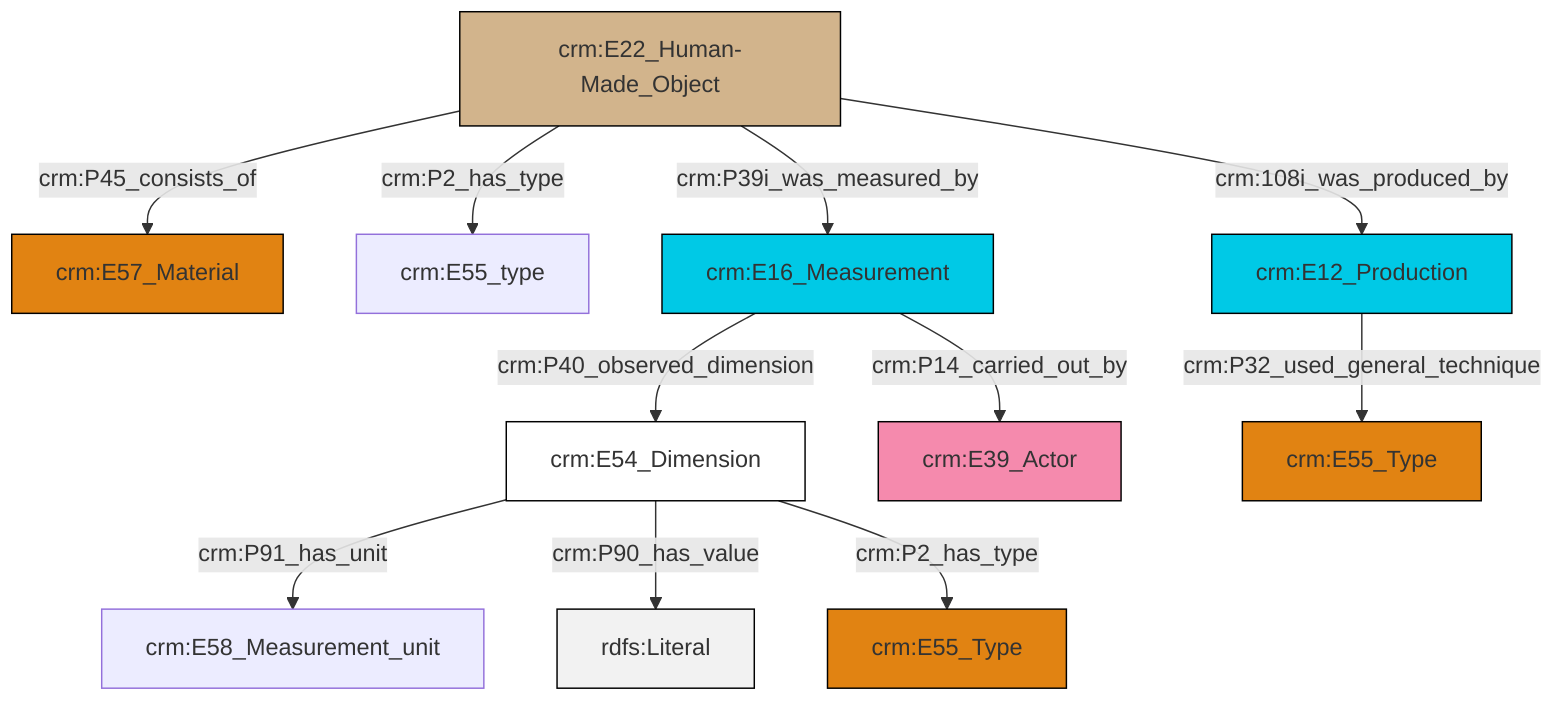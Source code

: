 graph TD
classDef Literal fill:#f2f2f2,stroke:#000000;
classDef CRM_Entity fill:#FFFFFF,stroke:#000000;
classDef Temporal_Entity fill:#00C9E6, stroke:#000000;
classDef Type fill:#E18312, stroke:#000000;
classDef Time-Span fill:#2C9C91, stroke:#000000;
classDef Appellation fill:#FFEB7F, stroke:#000000;
classDef Place fill:#008836, stroke:#000000;
classDef Persistent_Item fill:#B266B2, stroke:#000000;
classDef Conceptual_Object fill:#FFD700, stroke:#000000;
classDef Physical_Thing fill:#D2B48C, stroke:#000000;
classDef Actor fill:#f58aad, stroke:#000000;
classDef PC_Classes fill:#4ce600, stroke:#000000;
classDef Multi fill:#cccccc,stroke:#000000;

2["crm:E22_Human-Made_Object"]:::Physical_Thing -->|crm:P2_has_type| 6["crm:E55_type"]:::Default
7["crm:E54_Dimension"]:::CRM_Entity -->|crm:P91_has_unit| 0["crm:E58_Measurement_unit"]:::Default
2["crm:E22_Human-Made_Object"]:::Physical_Thing -->|crm:P45_consists_of| 4["crm:E57_Material"]:::Type
7["crm:E54_Dimension"]:::CRM_Entity -->|crm:P90_has_value| 8[rdfs:Literal]:::Literal
2["crm:E22_Human-Made_Object"]:::Physical_Thing -->|crm:P39i_was_measured_by| 9["crm:E16_Measurement"]:::Temporal_Entity
2["crm:E22_Human-Made_Object"]:::Physical_Thing -->|crm:108i_was_produced_by| 10["crm:E12_Production"]:::Temporal_Entity
7["crm:E54_Dimension"]:::CRM_Entity -->|crm:P2_has_type| 11["crm:E55_Type"]:::Type
9["crm:E16_Measurement"]:::Temporal_Entity -->|crm:P40_observed_dimension| 7["crm:E54_Dimension"]:::CRM_Entity
9["crm:E16_Measurement"]:::Temporal_Entity -->|crm:P14_carried_out_by| 14["crm:E39_Actor"]:::Actor
10["crm:E12_Production"]:::Temporal_Entity -->|crm:P32_used_general_technique| 16["crm:E55_Type"]:::Type